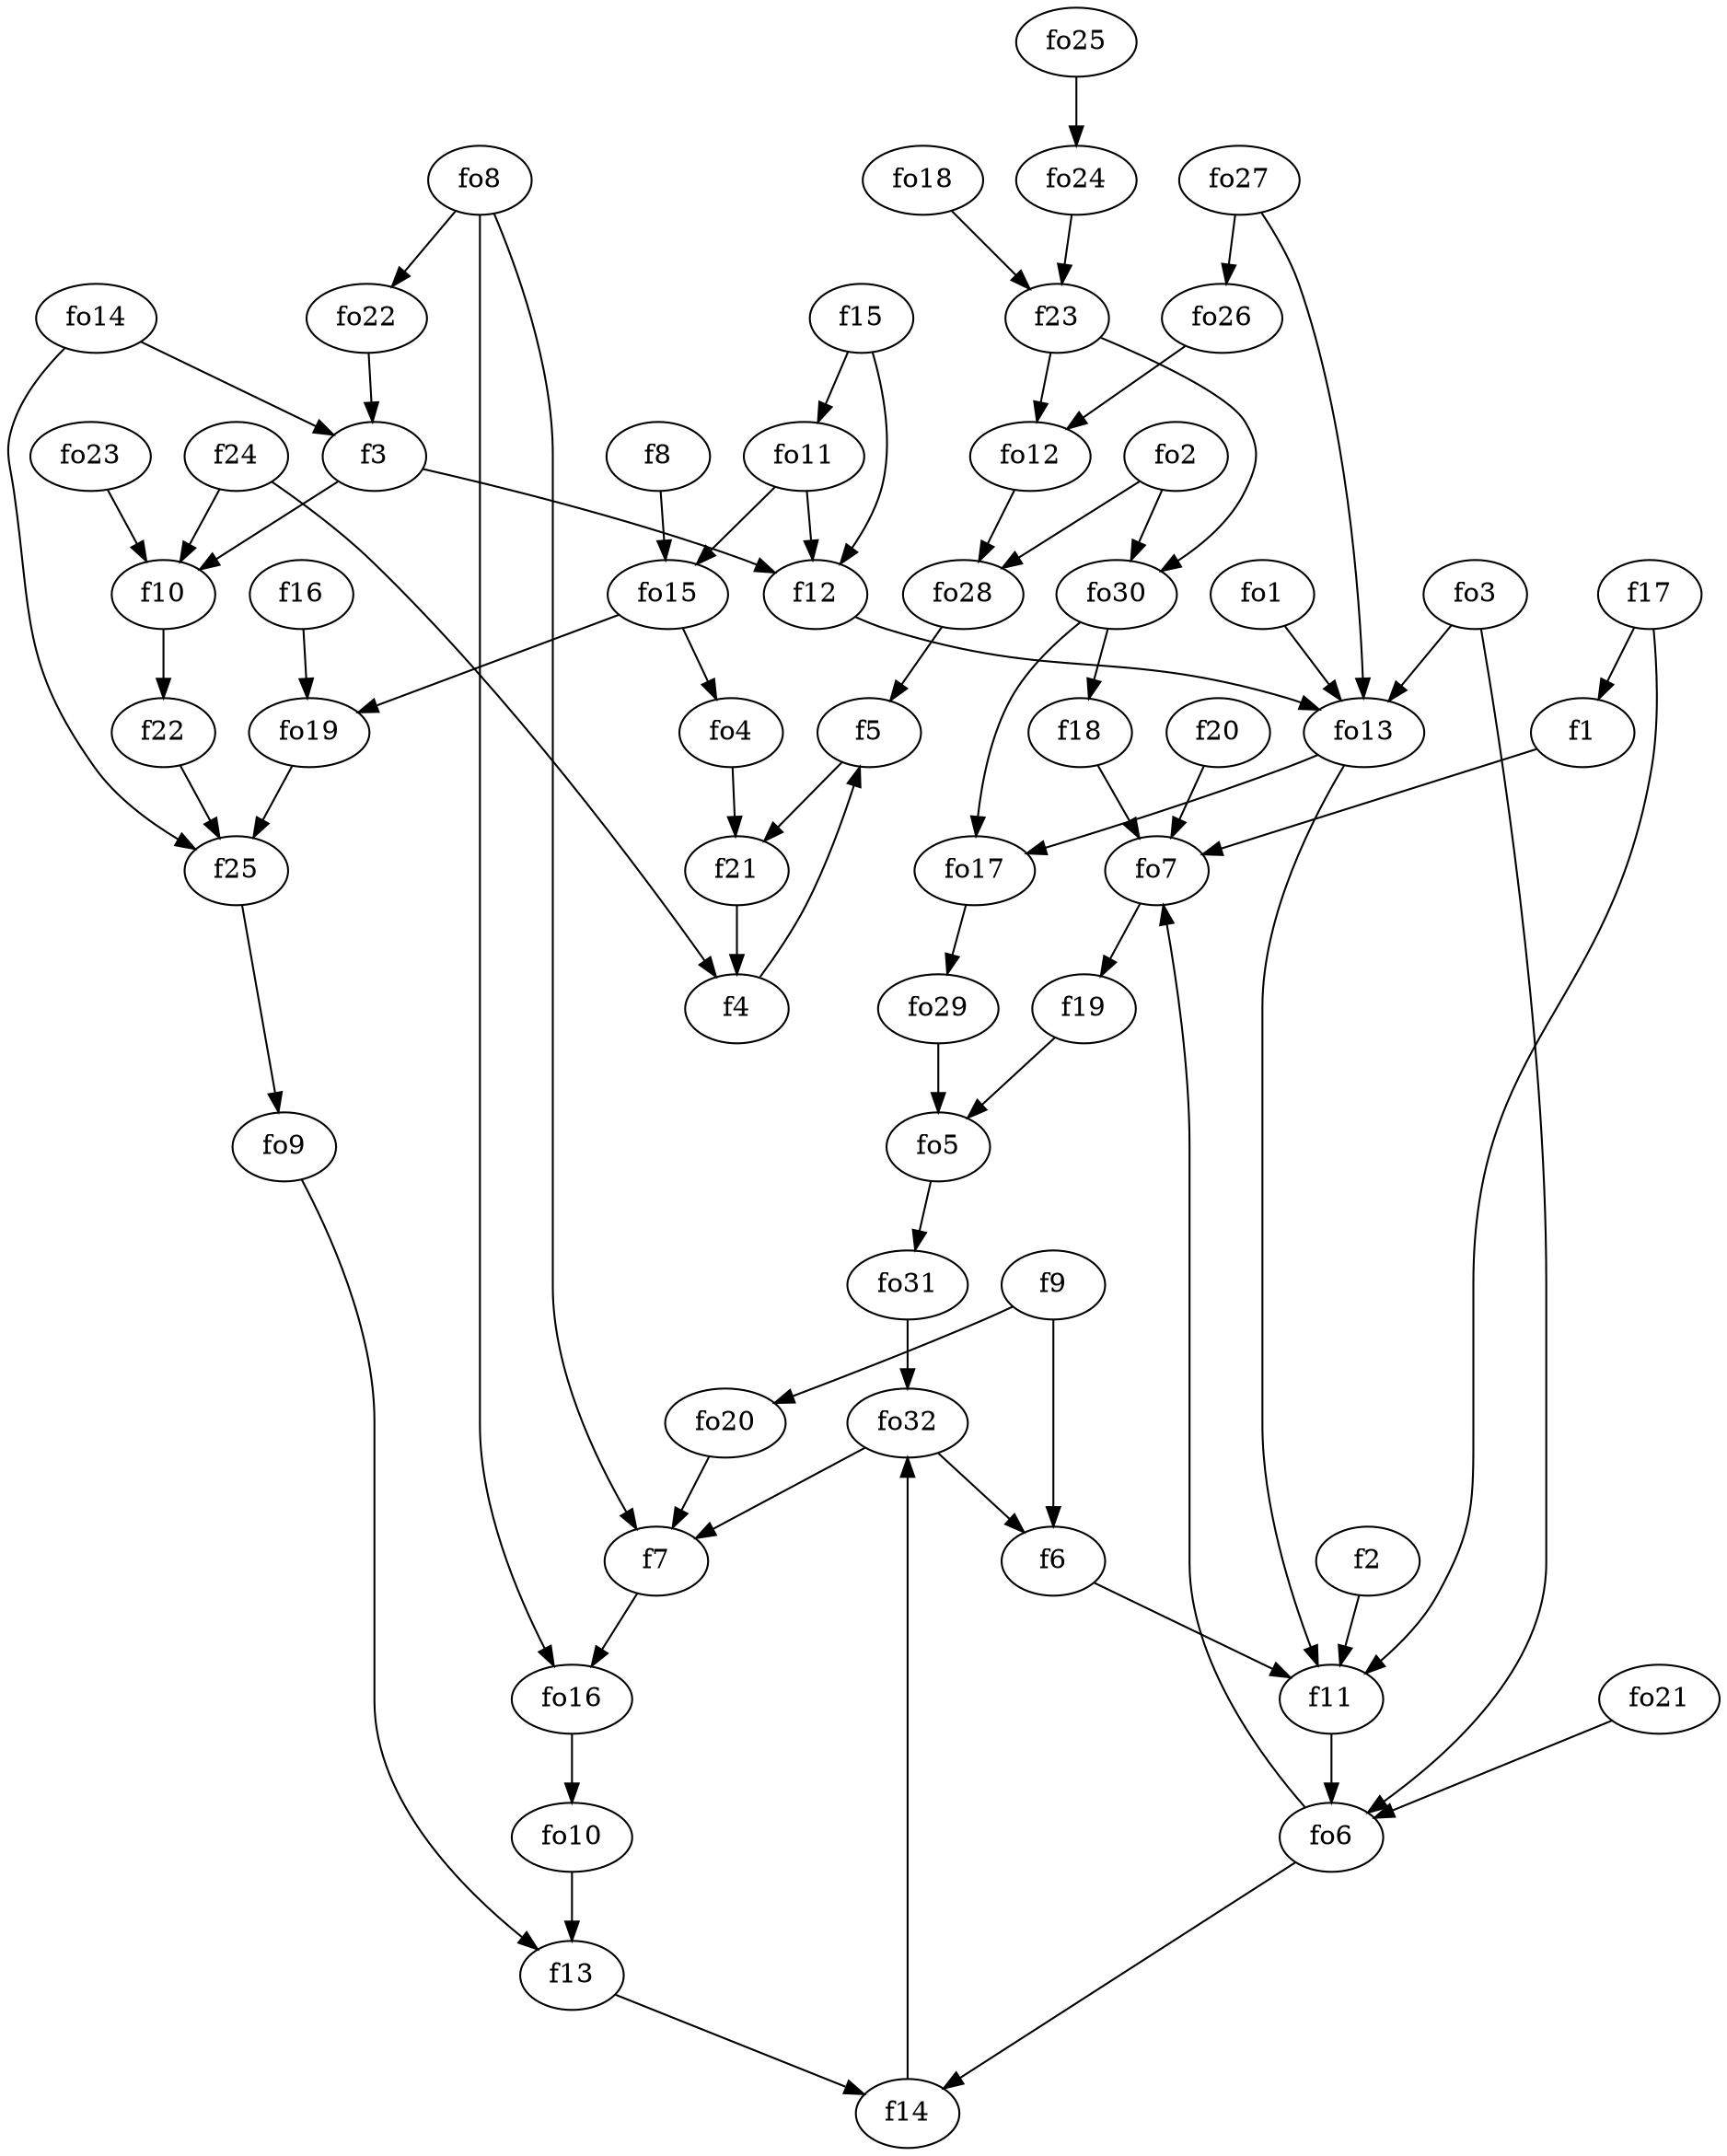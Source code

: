 strict digraph  {
f1;
f2;
f3;
f4;
f5;
f6;
f7;
f8;
f9;
f10;
f11;
f12;
f13;
f14;
f15;
f16;
f17;
f18;
f19;
f20;
f21;
f22;
f23;
f24;
f25;
fo1;
fo2;
fo3;
fo4;
fo5;
fo6;
fo7;
fo8;
fo9;
fo10;
fo11;
fo12;
fo13;
fo14;
fo15;
fo16;
fo17;
fo18;
fo19;
fo20;
fo21;
fo22;
fo23;
fo24;
fo25;
fo26;
fo27;
fo28;
fo29;
fo30;
fo31;
fo32;
f1 -> fo7  [weight=2];
f2 -> f11  [weight=2];
f3 -> f12  [weight=2];
f3 -> f10  [weight=2];
f4 -> f5  [weight=2];
f5 -> f21  [weight=2];
f6 -> f11  [weight=2];
f7 -> fo16  [weight=2];
f8 -> fo15  [weight=2];
f9 -> f6  [weight=2];
f9 -> fo20  [weight=2];
f10 -> f22  [weight=2];
f11 -> fo6  [weight=2];
f12 -> fo13  [weight=2];
f13 -> f14  [weight=2];
f14 -> fo32  [weight=2];
f15 -> f12  [weight=2];
f15 -> fo11  [weight=2];
f16 -> fo19  [weight=2];
f17 -> f1  [weight=2];
f17 -> f11  [weight=2];
f18 -> fo7  [weight=2];
f19 -> fo5  [weight=2];
f20 -> fo7  [weight=2];
f21 -> f4  [weight=2];
f22 -> f25  [weight=2];
f23 -> fo12  [weight=2];
f23 -> fo30  [weight=2];
f24 -> f10  [weight=2];
f24 -> f4  [weight=2];
f25 -> fo9  [weight=2];
fo1 -> fo13  [weight=2];
fo2 -> fo30  [weight=2];
fo2 -> fo28  [weight=2];
fo3 -> fo6  [weight=2];
fo3 -> fo13  [weight=2];
fo4 -> f21  [weight=2];
fo5 -> fo31  [weight=2];
fo6 -> fo7  [weight=2];
fo6 -> f14  [weight=2];
fo7 -> f19  [weight=2];
fo8 -> fo16  [weight=2];
fo8 -> f7  [weight=2];
fo8 -> fo22  [weight=2];
fo9 -> f13  [weight=2];
fo10 -> f13  [weight=2];
fo11 -> f12  [weight=2];
fo11 -> fo15  [weight=2];
fo12 -> fo28  [weight=2];
fo13 -> fo17  [weight=2];
fo13 -> f11  [weight=2];
fo14 -> f25  [weight=2];
fo14 -> f3  [weight=2];
fo15 -> fo19  [weight=2];
fo15 -> fo4  [weight=2];
fo16 -> fo10  [weight=2];
fo17 -> fo29  [weight=2];
fo18 -> f23  [weight=2];
fo19 -> f25  [weight=2];
fo20 -> f7  [weight=2];
fo21 -> fo6  [weight=2];
fo22 -> f3  [weight=2];
fo23 -> f10  [weight=2];
fo24 -> f23  [weight=2];
fo25 -> fo24  [weight=2];
fo26 -> fo12  [weight=2];
fo27 -> fo13  [weight=2];
fo27 -> fo26  [weight=2];
fo28 -> f5  [weight=2];
fo29 -> fo5  [weight=2];
fo30 -> f18  [weight=2];
fo30 -> fo17  [weight=2];
fo31 -> fo32  [weight=2];
fo32 -> f7  [weight=2];
fo32 -> f6  [weight=2];
}
